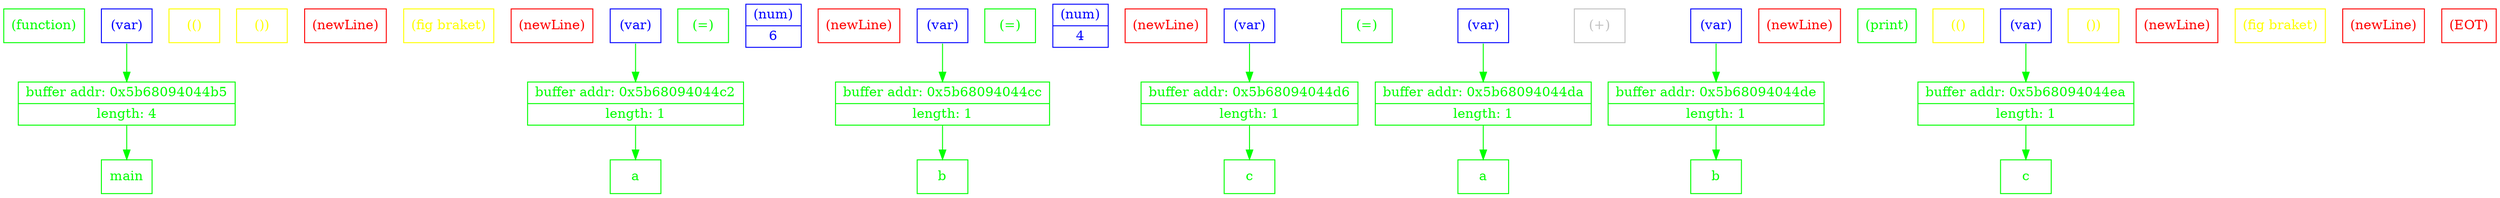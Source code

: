 digraph G
{ 
rankdir=TB;
 newrank=true;

{
	rank=same; 
	token_0 [ shape=record, color = green, fontcolor = green, label = "{ (function) }" ];
	token_1 [ shape=record, color = blue, fontcolor = blue, label = "{ (var) }" ];
	token_2 [ shape=record, color = yellow, fontcolor = yellow, label = "{ (() }" ];
	token_3 [ shape=record, color = yellow, fontcolor = yellow, label = "{ ()) }" ];
	token_4 [ shape=record, color = red, fontcolor = red, label = "{ (newLine) }" ];
	token_5 [ shape=record, color = yellow, fontcolor = yellow, label = "{ (fig braket) }" ];
	token_6 [ shape=record, color = red, fontcolor = red, label = "{ (newLine) }" ];
	token_7 [ shape=record, color = blue, fontcolor = blue, label = "{ (var) }" ];
	token_8 [ shape=record, color = green, fontcolor = green, label = "{ (=) }" ];
	token_9 [ shape=record, color = blue, fontcolor = blue, label = "{ (num) | 6 }" ];
	token_10 [ shape=record, color = red, fontcolor = red, label = "{ (newLine) }" ];
	token_11 [ shape=record, color = blue, fontcolor = blue, label = "{ (var) }" ];
	token_12 [ shape=record, color = green, fontcolor = green, label = "{ (=) }" ];
	token_13 [ shape=record, color = blue, fontcolor = blue, label = "{ (num) | 4 }" ];
	token_14 [ shape=record, color = red, fontcolor = red, label = "{ (newLine) }" ];
	token_15 [ shape=record, color = blue, fontcolor = blue, label = "{ (var) }" ];
	token_16 [ shape=record, color = green, fontcolor = green, label = "{ (=) }" ];
	token_17 [ shape=record, color = blue, fontcolor = blue, label = "{ (var) }" ];
	token_18 [ shape=record, color = grey, fontcolor = grey, label = "{ (+) }" ];
	token_19 [ shape=record, color = blue, fontcolor = blue, label = "{ (var) }" ];
	token_20 [ shape=record, color = red, fontcolor = red, label = "{ (newLine) }" ];
	token_21 [ shape=record, color = green, fontcolor = green, label = "{ (print) }" ];
	token_22 [ shape=record, color = yellow, fontcolor = yellow, label = "{ (() }" ];
	token_23 [ shape=record, color = blue, fontcolor = blue, label = "{ (var) }" ];
	token_24 [ shape=record, color = yellow, fontcolor = yellow, label = "{ ()) }" ];
	token_25 [ shape=record, color = red, fontcolor = red, label = "{ (newLine) }" ];
	token_26 [ shape=record, color = yellow, fontcolor = yellow, label = "{ (fig braket) }" ];
	token_27 [ shape=record, color = red, fontcolor = red, label = "{ (newLine) }" ];
	token_28 [ shape=record, color = red, fontcolor = red, label = "{ (EOT) }" ];
}
{
	rank=same; 
	tableCell_0x5b68094044b5 [ shape=record, color = green, fontcolor = green, label = "         { buffer addr: 0x5b68094044b5 | length: 4 }" ];
	tableCell_0x5b68094044c2 [ shape=record, color = green, fontcolor = green, label = "         { buffer addr: 0x5b68094044c2 | length: 1 }" ];
	tableCell_0x5b68094044cc [ shape=record, color = green, fontcolor = green, label = "         { buffer addr: 0x5b68094044cc | length: 1 }" ];
	tableCell_0x5b68094044d6 [ shape=record, color = green, fontcolor = green, label = "         { buffer addr: 0x5b68094044d6 | length: 1 }" ];
	tableCell_0x5b68094044da [ shape=record, color = green, fontcolor = green, label = "         { buffer addr: 0x5b68094044da | length: 1 }" ];
	tableCell_0x5b68094044de [ shape=record, color = green, fontcolor = green, label = "         { buffer addr: 0x5b68094044de | length: 1 }" ];
	tableCell_0x5b68094044ea [ shape=record, color = green, fontcolor = green, label = "         { buffer addr: 0x5b68094044ea | length: 1 }" ];
}
{
	rank=same; 
	openTableCell_0x5b68094044b5 [ shape=record, color = green, fontcolor = green, label = "{ main }" ];
	openTableCell_0x5b68094044c2 [ shape=record, color = green, fontcolor = green, label = "{ a }" ];
	openTableCell_0x5b68094044cc [ shape=record, color = green, fontcolor = green, label = "{ b }" ];
	openTableCell_0x5b68094044d6 [ shape=record, color = green, fontcolor = green, label = "{ c }" ];
	openTableCell_0x5b68094044da [ shape=record, color = green, fontcolor = green, label = "{ a }" ];
	openTableCell_0x5b68094044de [ shape=record, color = green, fontcolor = green, label = "{ b }" ];
	openTableCell_0x5b68094044ea [ shape=record, color = green, fontcolor = green, label = "{ c }" ];
}
	token_1:s -> tableCell_0x5b68094044b5:n [ color = green; ]
	token_7:s -> tableCell_0x5b68094044c2:n [ color = green; ]
	token_11:s -> tableCell_0x5b68094044cc:n [ color = green; ]
	token_15:s -> tableCell_0x5b68094044d6:n [ color = green; ]
	token_17:s -> tableCell_0x5b68094044da:n [ color = green; ]
	token_19:s -> tableCell_0x5b68094044de:n [ color = green; ]
	token_23:s -> tableCell_0x5b68094044ea:n [ color = green; ]
	tableCell_0x5b68094044b5:s -> openTableCell_0x5b68094044b5:n [ color = green; ]
	tableCell_0x5b68094044c2:s -> openTableCell_0x5b68094044c2:n [ color = green; ]
	tableCell_0x5b68094044cc:s -> openTableCell_0x5b68094044cc:n [ color = green; ]
	tableCell_0x5b68094044d6:s -> openTableCell_0x5b68094044d6:n [ color = green; ]
	tableCell_0x5b68094044da:s -> openTableCell_0x5b68094044da:n [ color = green; ]
	tableCell_0x5b68094044de:s -> openTableCell_0x5b68094044de:n [ color = green; ]
	tableCell_0x5b68094044ea:s -> openTableCell_0x5b68094044ea:n [ color = green; ]
}
